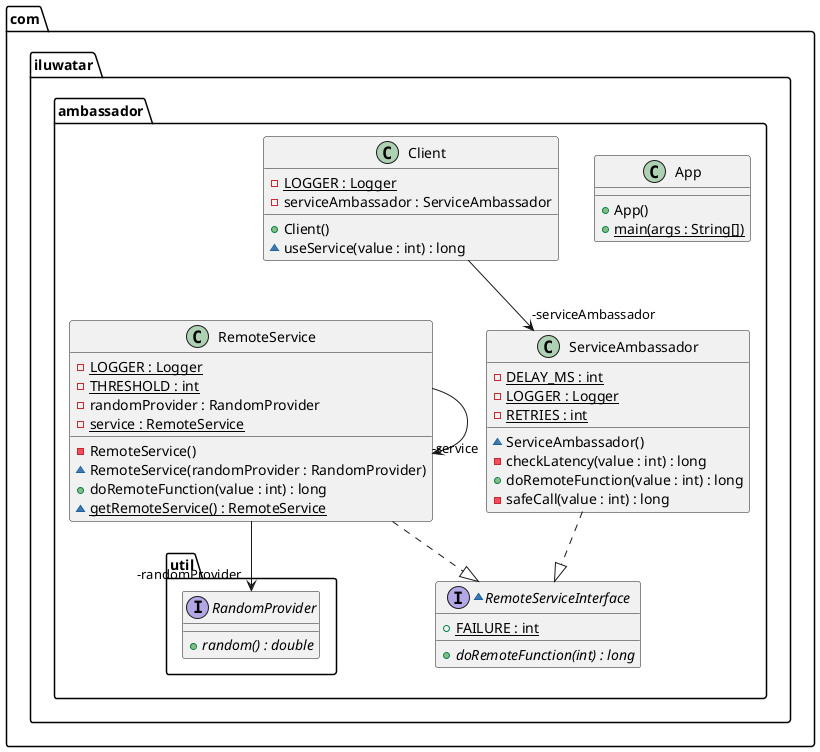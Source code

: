 @startuml
package com.iluwatar.ambassador.util {
  interface RandomProvider {
    + random() : double {abstract}
  }
}
package com.iluwatar.ambassador {
  class App {
    + App()
    + main(args : String[]) {static}
  }
  class Client {
    - LOGGER : Logger {static}
    - serviceAmbassador : ServiceAmbassador
    + Client()
    ~ useService(value : int) : long
  }
  class RemoteService {
    - LOGGER : Logger {static}
    - THRESHOLD : int {static}
    - randomProvider : RandomProvider
    - service : RemoteService {static}
    - RemoteService()
    ~ RemoteService(randomProvider : RandomProvider)
    + doRemoteFunction(value : int) : long
    ~ getRemoteService() : RemoteService {static}
  }
  ~interface RemoteServiceInterface {
    + FAILURE : int {static}
    + doRemoteFunction(int) : long {abstract}
  }
  class ServiceAmbassador {
    - DELAY_MS : int {static}
    - LOGGER : Logger {static}
    - RETRIES : int {static}
    ~ ServiceAmbassador()
    - checkLatency(value : int) : long
    + doRemoteFunction(value : int) : long
    - safeCall(value : int) : long
  }
}
RemoteService -->  "-service" RemoteService
Client -->  "-serviceAmbassador" ServiceAmbassador
RemoteService -->  "-randomProvider" RandomProvider
RemoteService ..|> RemoteServiceInterface 
ServiceAmbassador ..|> RemoteServiceInterface 
@enduml